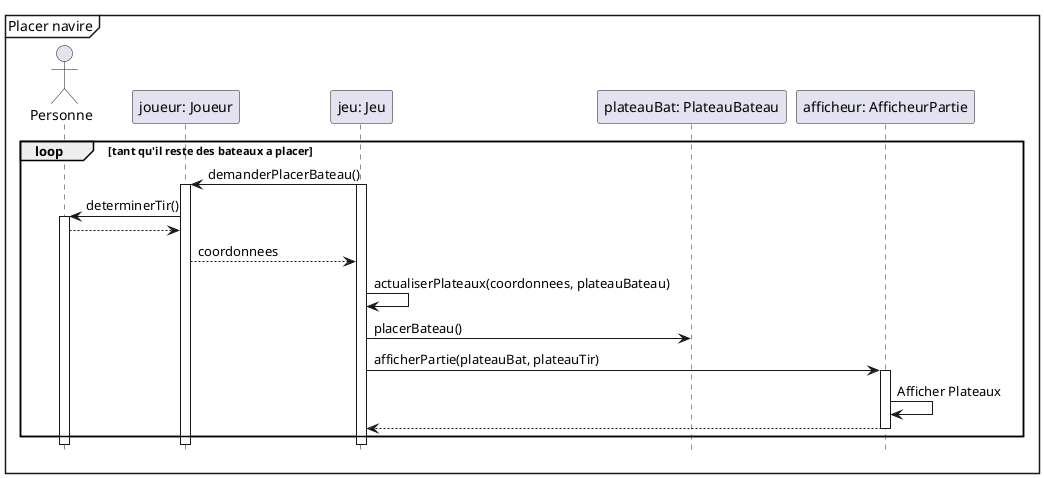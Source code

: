 @startuml
'https://plantuml.com/sequence-diagram
hide footbox
mainframe Placer navire

actor Personne as personne
participant "joueur: Joueur" as joueur
participant "jeu: Jeu" as Jeu
participant "plateauBat: PlateauBateau" as platBat
participant "afficheur: AfficheurPartie" as AfficheurPartie



loop tant qu'il reste des bateaux a placer
Jeu -> joueur : demanderPlacerBateau()
activate Jeu
activate joueur
joueur -> personne : determinerTir()
activate personne
personne --> joueur
joueur --> Jeu : coordonnees
Jeu -> Jeu : actualiserPlateaux(coordonnees, plateauBateau)
Jeu -> platBat : placerBateau()
Jeu -> AfficheurPartie : afficherPartie(plateauBat, plateauTir)
activate AfficheurPartie
AfficheurPartie -> AfficheurPartie: Afficher Plateaux
AfficheurPartie --> Jeu
deactivate AfficheurPartie
end
@enduml